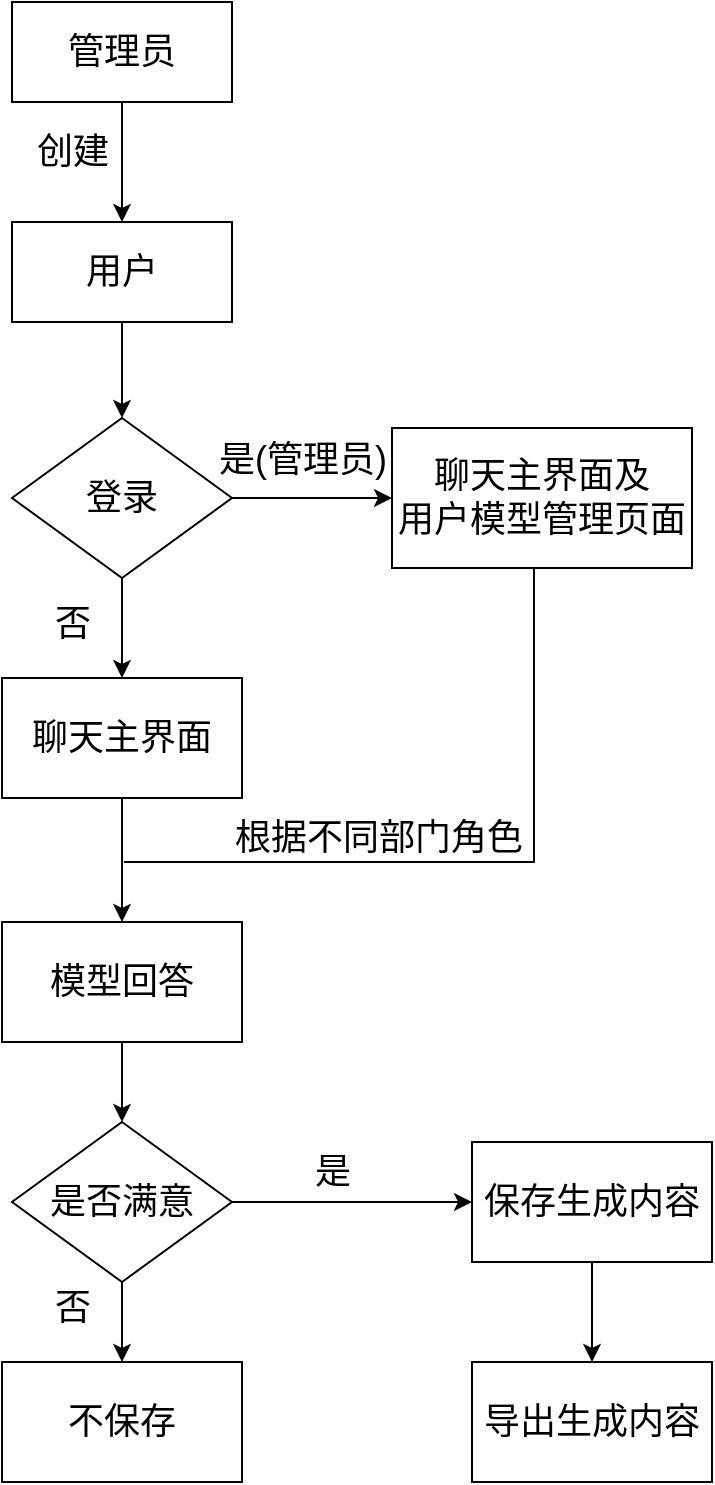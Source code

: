 <mxfile version="26.2.9">
  <diagram name="第 1 页" id="xRLoVCTtJmZEOT5wQPC5">
    <mxGraphModel dx="2008" dy="767" grid="1" gridSize="10" guides="1" tooltips="1" connect="1" arrows="1" fold="1" page="1" pageScale="1" pageWidth="827" pageHeight="1169" math="0" shadow="0">
      <root>
        <mxCell id="0" />
        <mxCell id="1" parent="0" />
        <mxCell id="csJLymG2KuMe5z6JLZhE-6" value="" style="edgeStyle=orthogonalEdgeStyle;rounded=0;orthogonalLoop=1;jettySize=auto;html=1;" edge="1" parent="1" source="csJLymG2KuMe5z6JLZhE-1" target="csJLymG2KuMe5z6JLZhE-5">
          <mxGeometry relative="1" as="geometry" />
        </mxCell>
        <mxCell id="csJLymG2KuMe5z6JLZhE-1" value="&lt;font style=&quot;font-size: 18px;&quot;&gt;用户&lt;/font&gt;" style="rounded=0;whiteSpace=wrap;html=1;" vertex="1" parent="1">
          <mxGeometry x="170" y="150" width="110" height="50" as="geometry" />
        </mxCell>
        <mxCell id="csJLymG2KuMe5z6JLZhE-3" value="" style="edgeStyle=orthogonalEdgeStyle;rounded=0;orthogonalLoop=1;jettySize=auto;html=1;" edge="1" parent="1" source="csJLymG2KuMe5z6JLZhE-2" target="csJLymG2KuMe5z6JLZhE-1">
          <mxGeometry relative="1" as="geometry" />
        </mxCell>
        <mxCell id="csJLymG2KuMe5z6JLZhE-2" value="&lt;font style=&quot;font-size: 18px;&quot;&gt;管理员&lt;/font&gt;" style="rounded=0;whiteSpace=wrap;html=1;" vertex="1" parent="1">
          <mxGeometry x="170" y="40" width="110" height="50" as="geometry" />
        </mxCell>
        <mxCell id="csJLymG2KuMe5z6JLZhE-4" value="&lt;font style=&quot;font-size: 18px;&quot;&gt;创建&lt;/font&gt;" style="text;html=1;align=center;verticalAlign=middle;resizable=0;points=[];autosize=1;strokeColor=none;fillColor=none;" vertex="1" parent="1">
          <mxGeometry x="170" y="95" width="60" height="40" as="geometry" />
        </mxCell>
        <mxCell id="csJLymG2KuMe5z6JLZhE-8" value="" style="edgeStyle=orthogonalEdgeStyle;rounded=0;orthogonalLoop=1;jettySize=auto;html=1;" edge="1" parent="1" source="csJLymG2KuMe5z6JLZhE-5" target="csJLymG2KuMe5z6JLZhE-7">
          <mxGeometry relative="1" as="geometry" />
        </mxCell>
        <mxCell id="csJLymG2KuMe5z6JLZhE-11" value="" style="edgeStyle=orthogonalEdgeStyle;rounded=0;orthogonalLoop=1;jettySize=auto;html=1;" edge="1" parent="1" source="csJLymG2KuMe5z6JLZhE-5" target="csJLymG2KuMe5z6JLZhE-10">
          <mxGeometry relative="1" as="geometry" />
        </mxCell>
        <mxCell id="csJLymG2KuMe5z6JLZhE-5" value="&lt;font style=&quot;font-size: 18px;&quot;&gt;登录&lt;/font&gt;" style="rhombus;whiteSpace=wrap;html=1;" vertex="1" parent="1">
          <mxGeometry x="170" y="248" width="110" height="80" as="geometry" />
        </mxCell>
        <mxCell id="csJLymG2KuMe5z6JLZhE-7" value="&lt;font style=&quot;font-size: 18px;&quot;&gt;聊天主界面及&lt;/font&gt;&lt;div&gt;&lt;font style=&quot;font-size: 18px;&quot;&gt;用户模型管理页面&lt;/font&gt;&lt;/div&gt;" style="rounded=0;whiteSpace=wrap;html=1;" vertex="1" parent="1">
          <mxGeometry x="360" y="253" width="150" height="70" as="geometry" />
        </mxCell>
        <mxCell id="csJLymG2KuMe5z6JLZhE-9" value="&lt;font style=&quot;font-size: 18px;&quot;&gt;是(管理员)&lt;/font&gt;" style="text;html=1;align=center;verticalAlign=middle;resizable=0;points=[];autosize=1;strokeColor=none;fillColor=none;" vertex="1" parent="1">
          <mxGeometry x="260" y="249" width="110" height="40" as="geometry" />
        </mxCell>
        <mxCell id="csJLymG2KuMe5z6JLZhE-14" value="" style="edgeStyle=orthogonalEdgeStyle;rounded=0;orthogonalLoop=1;jettySize=auto;html=1;" edge="1" parent="1" source="csJLymG2KuMe5z6JLZhE-10" target="csJLymG2KuMe5z6JLZhE-13">
          <mxGeometry relative="1" as="geometry" />
        </mxCell>
        <mxCell id="csJLymG2KuMe5z6JLZhE-10" value="&lt;font style=&quot;font-size: 18px;&quot;&gt;聊天主界面&lt;/font&gt;" style="rounded=0;whiteSpace=wrap;html=1;" vertex="1" parent="1">
          <mxGeometry x="165" y="378" width="120" height="60" as="geometry" />
        </mxCell>
        <mxCell id="csJLymG2KuMe5z6JLZhE-12" value="&lt;font style=&quot;font-size: 18px;&quot;&gt;否&lt;/font&gt;" style="text;html=1;align=center;verticalAlign=middle;resizable=0;points=[];autosize=1;strokeColor=none;fillColor=none;" vertex="1" parent="1">
          <mxGeometry x="180" y="331" width="40" height="40" as="geometry" />
        </mxCell>
        <mxCell id="csJLymG2KuMe5z6JLZhE-19" value="" style="edgeStyle=orthogonalEdgeStyle;rounded=0;orthogonalLoop=1;jettySize=auto;html=1;" edge="1" parent="1" source="csJLymG2KuMe5z6JLZhE-13" target="csJLymG2KuMe5z6JLZhE-18">
          <mxGeometry relative="1" as="geometry" />
        </mxCell>
        <mxCell id="csJLymG2KuMe5z6JLZhE-13" value="&lt;font style=&quot;font-size: 18px;&quot;&gt;模型回答&lt;/font&gt;" style="rounded=0;whiteSpace=wrap;html=1;" vertex="1" parent="1">
          <mxGeometry x="165" y="500" width="120" height="60" as="geometry" />
        </mxCell>
        <mxCell id="csJLymG2KuMe5z6JLZhE-16" value="" style="endArrow=none;html=1;rounded=0;exitX=0.5;exitY=1;exitDx=0;exitDy=0;startFill=0;" edge="1" parent="1">
          <mxGeometry width="50" height="50" relative="1" as="geometry">
            <mxPoint x="431" y="323" as="sourcePoint" />
            <mxPoint x="226" y="470" as="targetPoint" />
            <Array as="points">
              <mxPoint x="431" y="470" />
            </Array>
          </mxGeometry>
        </mxCell>
        <mxCell id="csJLymG2KuMe5z6JLZhE-17" value="&lt;font style=&quot;font-size: 18px;&quot;&gt;根据不同部门角色&lt;/font&gt;" style="text;html=1;align=center;verticalAlign=middle;resizable=0;points=[];autosize=1;strokeColor=none;fillColor=none;" vertex="1" parent="1">
          <mxGeometry x="268" y="438" width="170" height="40" as="geometry" />
        </mxCell>
        <mxCell id="csJLymG2KuMe5z6JLZhE-22" value="" style="edgeStyle=orthogonalEdgeStyle;rounded=0;orthogonalLoop=1;jettySize=auto;html=1;entryX=0;entryY=0.5;entryDx=0;entryDy=0;" edge="1" parent="1" source="csJLymG2KuMe5z6JLZhE-18" target="csJLymG2KuMe5z6JLZhE-20">
          <mxGeometry relative="1" as="geometry">
            <mxPoint x="375" y="640" as="targetPoint" />
          </mxGeometry>
        </mxCell>
        <mxCell id="csJLymG2KuMe5z6JLZhE-24" value="" style="edgeStyle=orthogonalEdgeStyle;rounded=0;orthogonalLoop=1;jettySize=auto;html=1;" edge="1" parent="1" source="csJLymG2KuMe5z6JLZhE-18" target="csJLymG2KuMe5z6JLZhE-23">
          <mxGeometry relative="1" as="geometry" />
        </mxCell>
        <mxCell id="csJLymG2KuMe5z6JLZhE-18" value="&lt;font style=&quot;font-size: 18px;&quot;&gt;是否满意&lt;/font&gt;" style="rhombus;whiteSpace=wrap;html=1;" vertex="1" parent="1">
          <mxGeometry x="170" y="600" width="110" height="80" as="geometry" />
        </mxCell>
        <mxCell id="csJLymG2KuMe5z6JLZhE-28" value="" style="edgeStyle=orthogonalEdgeStyle;rounded=0;orthogonalLoop=1;jettySize=auto;html=1;" edge="1" parent="1" source="csJLymG2KuMe5z6JLZhE-20" target="csJLymG2KuMe5z6JLZhE-27">
          <mxGeometry relative="1" as="geometry" />
        </mxCell>
        <mxCell id="csJLymG2KuMe5z6JLZhE-20" value="&lt;font style=&quot;font-size: 18px;&quot;&gt;保存生成内容&lt;/font&gt;" style="rounded=0;whiteSpace=wrap;html=1;" vertex="1" parent="1">
          <mxGeometry x="400" y="610" width="120" height="60" as="geometry" />
        </mxCell>
        <mxCell id="csJLymG2KuMe5z6JLZhE-23" value="&lt;font style=&quot;font-size: 18px;&quot;&gt;不保存&lt;/font&gt;" style="rounded=0;whiteSpace=wrap;html=1;" vertex="1" parent="1">
          <mxGeometry x="165" y="720" width="120" height="60" as="geometry" />
        </mxCell>
        <mxCell id="csJLymG2KuMe5z6JLZhE-25" value="&lt;font style=&quot;font-size: 18px;&quot;&gt;否&lt;/font&gt;" style="text;html=1;align=center;verticalAlign=middle;resizable=0;points=[];autosize=1;strokeColor=none;fillColor=none;" vertex="1" parent="1">
          <mxGeometry x="180" y="673" width="40" height="40" as="geometry" />
        </mxCell>
        <mxCell id="csJLymG2KuMe5z6JLZhE-26" value="&lt;font style=&quot;font-size: 18px;&quot;&gt;是&lt;/font&gt;" style="text;html=1;align=center;verticalAlign=middle;resizable=0;points=[];autosize=1;strokeColor=none;fillColor=none;" vertex="1" parent="1">
          <mxGeometry x="310" y="605" width="40" height="40" as="geometry" />
        </mxCell>
        <mxCell id="csJLymG2KuMe5z6JLZhE-27" value="&lt;font style=&quot;font-size: 18px;&quot;&gt;导出生成内容&lt;/font&gt;" style="rounded=0;whiteSpace=wrap;html=1;" vertex="1" parent="1">
          <mxGeometry x="400" y="720" width="120" height="60" as="geometry" />
        </mxCell>
      </root>
    </mxGraphModel>
  </diagram>
</mxfile>
